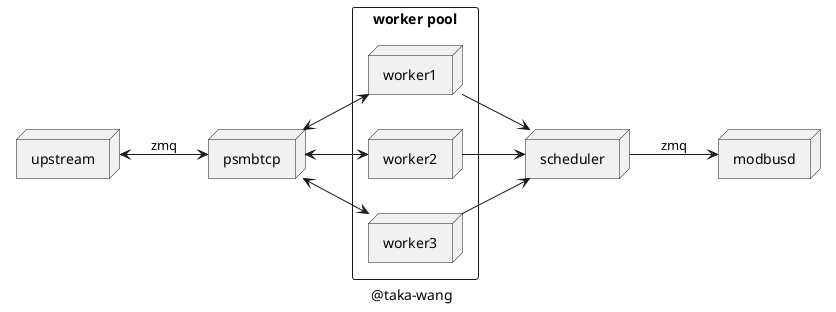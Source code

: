 @startuml

node scheduler
node modbusd
node upstream
node psmbtcp

rectangle "worker pool" {
    node worker1
    node worker2
    node worker3
}

left to right direction

upstream <--> psmbtcp : zmq
psmbtcp <--> worker1
psmbtcp <--> worker2
psmbtcp <--> worker3
worker1 --> scheduler
worker2 --> scheduler
worker3 --> scheduler
scheduler --> modbusd : zmq


caption @taka-wang

@enduml
